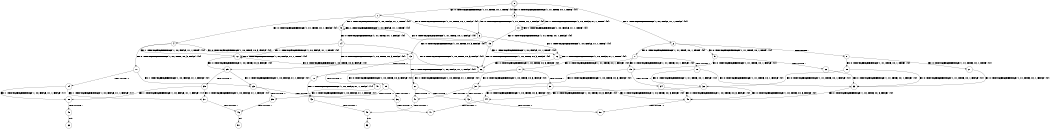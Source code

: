 digraph BCG {
size = "7, 10.5";
center = TRUE;
node [shape = circle];
0 [peripheries = 2];
0 -> 1 [label = "EX !0 !ATOMIC_EXCH_BRANCH (1, +1, TRUE, +0, 1, TRUE) !{0}"];
0 -> 2 [label = "EX !1 !ATOMIC_EXCH_BRANCH (1, +0, FALSE, +1, 1, FALSE) !{0}"];
0 -> 3 [label = "EX !0 !ATOMIC_EXCH_BRANCH (1, +1, TRUE, +0, 1, TRUE) !{0}"];
1 -> 4 [label = "EX !0 !ATOMIC_EXCH_BRANCH (1, +1, TRUE, +0, 1, FALSE) !{0}"];
1 -> 5 [label = "EX !1 !ATOMIC_EXCH_BRANCH (1, +0, FALSE, +1, 1, TRUE) !{0}"];
1 -> 6 [label = "EX !0 !ATOMIC_EXCH_BRANCH (1, +1, TRUE, +0, 1, FALSE) !{0}"];
2 -> 7 [label = "EX !0 !ATOMIC_EXCH_BRANCH (1, +1, TRUE, +0, 1, TRUE) !{0}"];
2 -> 8 [label = "TERMINATE !1"];
2 -> 9 [label = "EX !0 !ATOMIC_EXCH_BRANCH (1, +1, TRUE, +0, 1, TRUE) !{0}"];
3 -> 10 [label = "EX !1 !ATOMIC_EXCH_BRANCH (1, +0, FALSE, +1, 1, TRUE) !{0}"];
3 -> 6 [label = "EX !0 !ATOMIC_EXCH_BRANCH (1, +1, TRUE, +0, 1, FALSE) !{0}"];
4 -> 11 [label = "EX !0 !ATOMIC_EXCH_BRANCH (1, +0, TRUE, +0, 3, FALSE) !{0}"];
4 -> 12 [label = "EX !1 !ATOMIC_EXCH_BRANCH (1, +0, FALSE, +1, 1, TRUE) !{0}"];
4 -> 13 [label = "EX !0 !ATOMIC_EXCH_BRANCH (1, +0, TRUE, +0, 3, FALSE) !{0}"];
5 -> 14 [label = "EX !0 !ATOMIC_EXCH_BRANCH (1, +1, TRUE, +0, 1, FALSE) !{0}"];
5 -> 5 [label = "EX !1 !ATOMIC_EXCH_BRANCH (1, +0, FALSE, +1, 1, TRUE) !{0}"];
5 -> 15 [label = "EX !0 !ATOMIC_EXCH_BRANCH (1, +1, TRUE, +0, 1, FALSE) !{0}"];
6 -> 16 [label = "EX !1 !ATOMIC_EXCH_BRANCH (1, +0, FALSE, +1, 1, TRUE) !{0}"];
6 -> 13 [label = "EX !0 !ATOMIC_EXCH_BRANCH (1, +0, TRUE, +0, 3, FALSE) !{0}"];
7 -> 17 [label = "EX !0 !ATOMIC_EXCH_BRANCH (1, +1, TRUE, +0, 1, FALSE) !{0}"];
7 -> 18 [label = "TERMINATE !1"];
7 -> 19 [label = "EX !0 !ATOMIC_EXCH_BRANCH (1, +1, TRUE, +0, 1, FALSE) !{0}"];
8 -> 20 [label = "EX !0 !ATOMIC_EXCH_BRANCH (1, +1, TRUE, +0, 1, TRUE) !{0}"];
8 -> 21 [label = "EX !0 !ATOMIC_EXCH_BRANCH (1, +1, TRUE, +0, 1, TRUE) !{0}"];
9 -> 22 [label = "TERMINATE !1"];
9 -> 19 [label = "EX !0 !ATOMIC_EXCH_BRANCH (1, +1, TRUE, +0, 1, FALSE) !{0}"];
10 -> 10 [label = "EX !1 !ATOMIC_EXCH_BRANCH (1, +0, FALSE, +1, 1, TRUE) !{0}"];
10 -> 15 [label = "EX !0 !ATOMIC_EXCH_BRANCH (1, +1, TRUE, +0, 1, FALSE) !{0}"];
11 -> 23 [label = "EX !1 !ATOMIC_EXCH_BRANCH (1, +0, FALSE, +1, 1, FALSE) !{0}"];
11 -> 24 [label = "TERMINATE !0"];
12 -> 25 [label = "EX !0 !ATOMIC_EXCH_BRANCH (1, +0, TRUE, +0, 3, FALSE) !{0}"];
12 -> 12 [label = "EX !1 !ATOMIC_EXCH_BRANCH (1, +0, FALSE, +1, 1, TRUE) !{0}"];
12 -> 26 [label = "EX !0 !ATOMIC_EXCH_BRANCH (1, +0, TRUE, +0, 3, FALSE) !{0}"];
13 -> 27 [label = "EX !1 !ATOMIC_EXCH_BRANCH (1, +0, FALSE, +1, 1, FALSE) !{0}"];
13 -> 28 [label = "TERMINATE !0"];
14 -> 25 [label = "EX !0 !ATOMIC_EXCH_BRANCH (1, +0, TRUE, +0, 3, FALSE) !{0}"];
14 -> 12 [label = "EX !1 !ATOMIC_EXCH_BRANCH (1, +0, FALSE, +1, 1, TRUE) !{0}"];
14 -> 26 [label = "EX !0 !ATOMIC_EXCH_BRANCH (1, +0, TRUE, +0, 3, FALSE) !{0}"];
15 -> 16 [label = "EX !1 !ATOMIC_EXCH_BRANCH (1, +0, FALSE, +1, 1, TRUE) !{0}"];
15 -> 26 [label = "EX !0 !ATOMIC_EXCH_BRANCH (1, +0, TRUE, +0, 3, FALSE) !{0}"];
16 -> 16 [label = "EX !1 !ATOMIC_EXCH_BRANCH (1, +0, FALSE, +1, 1, TRUE) !{0}"];
16 -> 26 [label = "EX !0 !ATOMIC_EXCH_BRANCH (1, +0, TRUE, +0, 3, FALSE) !{0}"];
17 -> 29 [label = "EX !0 !ATOMIC_EXCH_BRANCH (1, +0, TRUE, +0, 3, FALSE) !{0}"];
17 -> 30 [label = "TERMINATE !1"];
17 -> 31 [label = "EX !0 !ATOMIC_EXCH_BRANCH (1, +0, TRUE, +0, 3, FALSE) !{0}"];
18 -> 32 [label = "EX !0 !ATOMIC_EXCH_BRANCH (1, +1, TRUE, +0, 1, FALSE) !{0}"];
18 -> 33 [label = "EX !0 !ATOMIC_EXCH_BRANCH (1, +1, TRUE, +0, 1, FALSE) !{0}"];
19 -> 34 [label = "TERMINATE !1"];
19 -> 31 [label = "EX !0 !ATOMIC_EXCH_BRANCH (1, +0, TRUE, +0, 3, FALSE) !{0}"];
20 -> 32 [label = "EX !0 !ATOMIC_EXCH_BRANCH (1, +1, TRUE, +0, 1, FALSE) !{0}"];
20 -> 33 [label = "EX !0 !ATOMIC_EXCH_BRANCH (1, +1, TRUE, +0, 1, FALSE) !{0}"];
21 -> 33 [label = "EX !0 !ATOMIC_EXCH_BRANCH (1, +1, TRUE, +0, 1, FALSE) !{0}"];
22 -> 33 [label = "EX !0 !ATOMIC_EXCH_BRANCH (1, +1, TRUE, +0, 1, FALSE) !{0}"];
23 -> 35 [label = "TERMINATE !0"];
23 -> 36 [label = "TERMINATE !1"];
24 -> 37 [label = "EX !1 !ATOMIC_EXCH_BRANCH (1, +0, FALSE, +1, 1, FALSE) !{1}"];
24 -> 38 [label = "EX !1 !ATOMIC_EXCH_BRANCH (1, +0, FALSE, +1, 1, FALSE) !{1}"];
25 -> 23 [label = "EX !1 !ATOMIC_EXCH_BRANCH (1, +0, FALSE, +1, 1, FALSE) !{0}"];
25 -> 39 [label = "TERMINATE !0"];
26 -> 27 [label = "EX !1 !ATOMIC_EXCH_BRANCH (1, +0, FALSE, +1, 1, FALSE) !{0}"];
26 -> 40 [label = "TERMINATE !0"];
27 -> 41 [label = "TERMINATE !0"];
27 -> 42 [label = "TERMINATE !1"];
28 -> 43 [label = "EX !1 !ATOMIC_EXCH_BRANCH (1, +0, FALSE, +1, 1, FALSE) !{1}"];
29 -> 35 [label = "TERMINATE !0"];
29 -> 36 [label = "TERMINATE !1"];
30 -> 44 [label = "EX !0 !ATOMIC_EXCH_BRANCH (1, +0, TRUE, +0, 3, FALSE) !{0}"];
30 -> 45 [label = "EX !0 !ATOMIC_EXCH_BRANCH (1, +0, TRUE, +0, 3, FALSE) !{0}"];
31 -> 41 [label = "TERMINATE !0"];
31 -> 42 [label = "TERMINATE !1"];
32 -> 44 [label = "EX !0 !ATOMIC_EXCH_BRANCH (1, +0, TRUE, +0, 3, FALSE) !{0}"];
32 -> 45 [label = "EX !0 !ATOMIC_EXCH_BRANCH (1, +0, TRUE, +0, 3, FALSE) !{0}"];
33 -> 45 [label = "EX !0 !ATOMIC_EXCH_BRANCH (1, +0, TRUE, +0, 3, FALSE) !{0}"];
34 -> 45 [label = "EX !0 !ATOMIC_EXCH_BRANCH (1, +0, TRUE, +0, 3, FALSE) !{0}"];
35 -> 46 [label = "TERMINATE !1"];
36 -> 47 [label = "TERMINATE !0"];
37 -> 46 [label = "TERMINATE !1"];
38 -> 48 [label = "TERMINATE !1"];
39 -> 37 [label = "EX !1 !ATOMIC_EXCH_BRANCH (1, +0, FALSE, +1, 1, FALSE) !{1}"];
39 -> 38 [label = "EX !1 !ATOMIC_EXCH_BRANCH (1, +0, FALSE, +1, 1, FALSE) !{1}"];
40 -> 43 [label = "EX !1 !ATOMIC_EXCH_BRANCH (1, +0, FALSE, +1, 1, FALSE) !{1}"];
41 -> 49 [label = "TERMINATE !1"];
42 -> 50 [label = "TERMINATE !0"];
43 -> 49 [label = "TERMINATE !1"];
44 -> 47 [label = "TERMINATE !0"];
45 -> 50 [label = "TERMINATE !0"];
46 -> 51 [label = "exit"];
48 -> 52 [label = "exit"];
49 -> 53 [label = "exit"];
}
